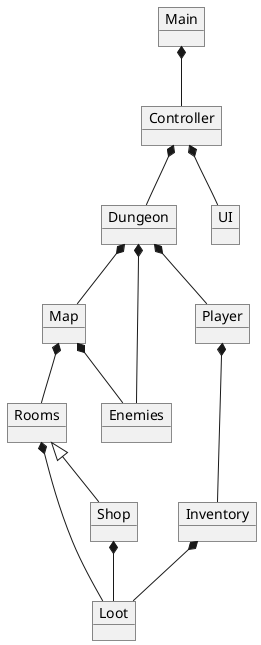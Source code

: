 @startuml
'https://plantuml.com/class-diagram


Object Main
Object Controller
Object Dungeon
Object UI
Object Map
Object Player
Object Enemies
Object Inventory
Object Loot
Object Shop
Object Rooms

Main *-- Controller
Controller *-- UI
Controller *-- Dungeon
Dungeon *-- Player
Dungeon *-- Map
Dungeon *-- Enemies
Map *-- Rooms
Map *-- Enemies
Player *-- Inventory
Inventory *-- Loot
Rooms *-- Loot
Shop *-- Loot
Rooms <|-- Shop

@enduml